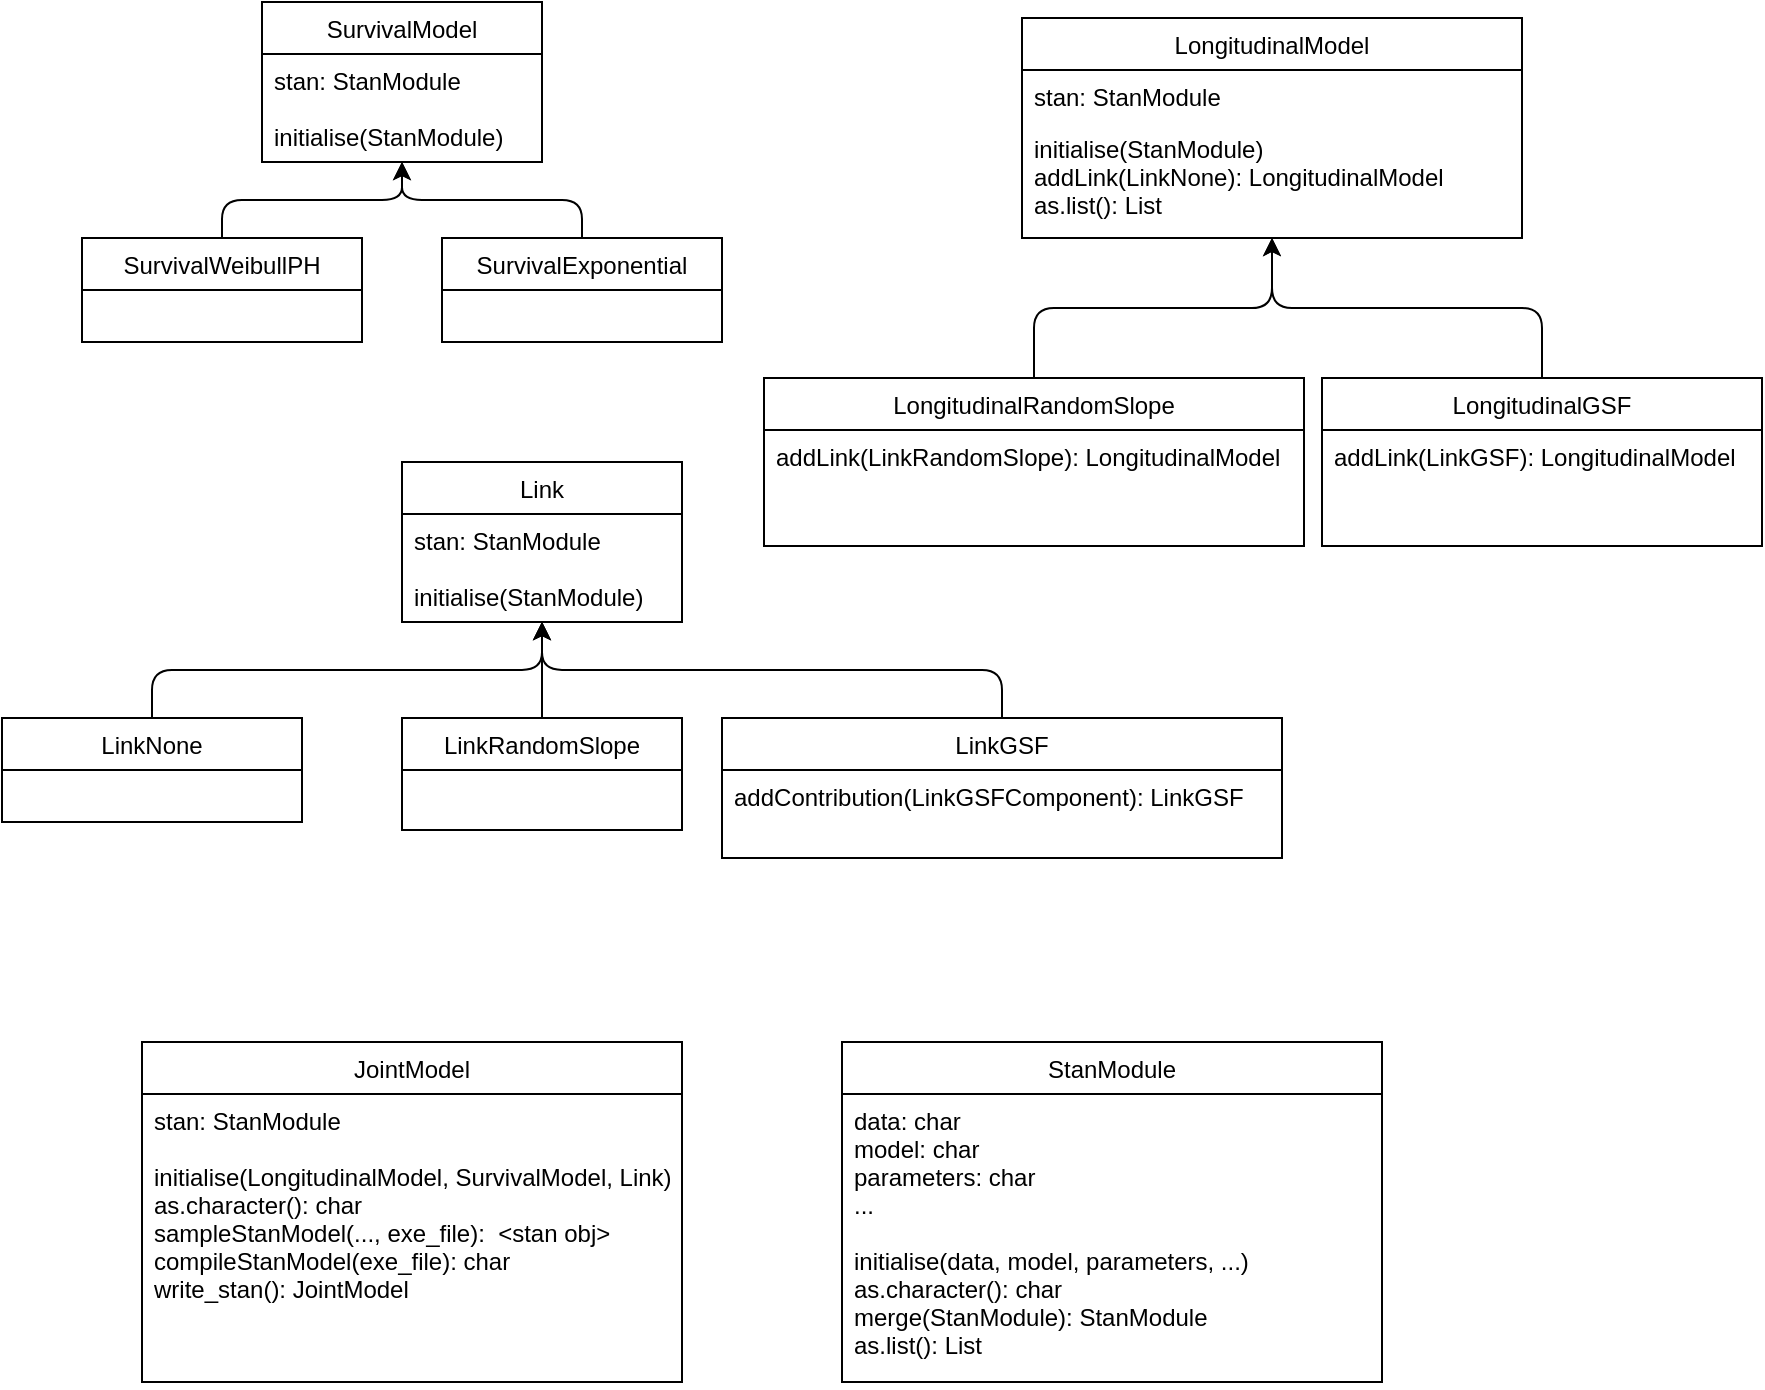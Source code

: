 <mxfile>
    <diagram id="pxi4yPSuGYfxd-NZAxjD" name="Page-1">
        <mxGraphModel dx="975" dy="756" grid="1" gridSize="10" guides="1" tooltips="1" connect="1" arrows="1" fold="1" page="1" pageScale="1" pageWidth="1169" pageHeight="827" math="0" shadow="0">
            <root>
                <mxCell id="0"/>
                <mxCell id="1" parent="0"/>
                <mxCell id="4" value="SurvivalModel" style="swimlane;fontStyle=0;childLayout=stackLayout;horizontal=1;startSize=26;fillColor=none;horizontalStack=0;resizeParent=1;resizeParentMax=0;resizeLast=0;collapsible=1;marginBottom=0;labelBackgroundColor=#FFFFFF;" vertex="1" parent="1">
                    <mxGeometry x="149" y="20" width="140" height="80" as="geometry">
                        <mxRectangle x="70" y="390" width="50" height="26" as="alternateBounds"/>
                    </mxGeometry>
                </mxCell>
                <mxCell id="5" value="stan: StanModule&#10;&#10;initialise(StanModule)" style="text;strokeColor=none;fillColor=none;align=left;verticalAlign=top;spacingLeft=4;spacingRight=4;overflow=hidden;rotatable=0;points=[[0,0.5],[1,0.5]];portConstraint=eastwest;labelBackgroundColor=#FFFFFF;" vertex="1" parent="4">
                    <mxGeometry y="26" width="140" height="54" as="geometry"/>
                </mxCell>
                <mxCell id="16" style="edgeStyle=orthogonalEdgeStyle;html=1;exitX=0.5;exitY=0;exitDx=0;exitDy=0;" edge="1" parent="1" source="8" target="4">
                    <mxGeometry relative="1" as="geometry">
                        <mxPoint x="299" y="247" as="targetPoint"/>
                    </mxGeometry>
                </mxCell>
                <mxCell id="8" value="SurvivalWeibullPH" style="swimlane;fontStyle=0;childLayout=stackLayout;horizontal=1;startSize=26;fillColor=none;horizontalStack=0;resizeParent=1;resizeParentMax=0;resizeLast=0;collapsible=1;marginBottom=0;labelBackgroundColor=#FFFFFF;" vertex="1" parent="1">
                    <mxGeometry x="59" y="138" width="140" height="52" as="geometry">
                        <mxRectangle x="70" y="390" width="50" height="26" as="alternateBounds"/>
                    </mxGeometry>
                </mxCell>
                <mxCell id="17" style="edgeStyle=orthogonalEdgeStyle;html=1;exitX=0.5;exitY=0;exitDx=0;exitDy=0;" edge="1" parent="1" source="12" target="4">
                    <mxGeometry relative="1" as="geometry">
                        <mxPoint x="359" y="240" as="targetPoint"/>
                    </mxGeometry>
                </mxCell>
                <mxCell id="12" value="SurvivalExponential" style="swimlane;fontStyle=0;childLayout=stackLayout;horizontal=1;startSize=26;fillColor=none;horizontalStack=0;resizeParent=1;resizeParentMax=0;resizeLast=0;collapsible=1;marginBottom=0;labelBackgroundColor=#FFFFFF;" vertex="1" parent="1">
                    <mxGeometry x="239" y="138" width="140" height="52" as="geometry">
                        <mxRectangle x="70" y="390" width="50" height="26" as="alternateBounds"/>
                    </mxGeometry>
                </mxCell>
                <mxCell id="19" value="LongitudinalModel" style="swimlane;fontStyle=0;childLayout=stackLayout;horizontal=1;startSize=26;fillColor=none;horizontalStack=0;resizeParent=1;resizeParentMax=0;resizeLast=0;collapsible=1;marginBottom=0;labelBackgroundColor=#FFFFFF;" vertex="1" parent="1">
                    <mxGeometry x="529" y="28" width="250" height="110" as="geometry">
                        <mxRectangle x="70" y="390" width="50" height="26" as="alternateBounds"/>
                    </mxGeometry>
                </mxCell>
                <mxCell id="20" value="stan: StanModule" style="text;strokeColor=none;fillColor=none;align=left;verticalAlign=top;spacingLeft=4;spacingRight=4;overflow=hidden;rotatable=0;points=[[0,0.5],[1,0.5]];portConstraint=eastwest;labelBackgroundColor=#FFFFFF;" vertex="1" parent="19">
                    <mxGeometry y="26" width="250" height="26" as="geometry"/>
                </mxCell>
                <mxCell id="21" value="initialise(StanModule)&#10;addLink(LinkNone): LongitudinalModel&#10;as.list(): List " style="text;strokeColor=none;fillColor=none;align=left;verticalAlign=top;spacingLeft=4;spacingRight=4;overflow=hidden;rotatable=0;points=[[0,0.5],[1,0.5]];portConstraint=eastwest;labelBackgroundColor=#FFFFFF;" vertex="1" parent="19">
                    <mxGeometry y="52" width="250" height="58" as="geometry"/>
                </mxCell>
                <mxCell id="22" style="edgeStyle=orthogonalEdgeStyle;html=1;exitX=0.5;exitY=0;exitDx=0;exitDy=0;" edge="1" parent="1" source="23" target="19">
                    <mxGeometry relative="1" as="geometry">
                        <mxPoint x="569" y="158" as="targetPoint"/>
                    </mxGeometry>
                </mxCell>
                <mxCell id="23" value="LongitudinalRandomSlope" style="swimlane;fontStyle=0;childLayout=stackLayout;horizontal=1;startSize=26;fillColor=none;horizontalStack=0;resizeParent=1;resizeParentMax=0;resizeLast=0;collapsible=1;marginBottom=0;labelBackgroundColor=#FFFFFF;" vertex="1" parent="1">
                    <mxGeometry x="400" y="208" width="270" height="84" as="geometry">
                        <mxRectangle x="70" y="390" width="50" height="26" as="alternateBounds"/>
                    </mxGeometry>
                </mxCell>
                <mxCell id="57" value="addLink(LinkRandomSlope): LongitudinalModel&#10;" style="text;strokeColor=none;fillColor=none;align=left;verticalAlign=top;spacingLeft=4;spacingRight=4;overflow=hidden;rotatable=0;points=[[0,0.5],[1,0.5]];portConstraint=eastwest;labelBackgroundColor=#FFFFFF;" vertex="1" parent="23">
                    <mxGeometry y="26" width="270" height="58" as="geometry"/>
                </mxCell>
                <mxCell id="27" style="edgeStyle=orthogonalEdgeStyle;html=1;exitX=0.5;exitY=0;exitDx=0;exitDy=0;" edge="1" parent="1" source="28" target="19">
                    <mxGeometry relative="1" as="geometry">
                        <mxPoint x="654" y="180" as="targetPoint"/>
                    </mxGeometry>
                </mxCell>
                <mxCell id="28" value="LongitudinalGSF" style="swimlane;fontStyle=0;childLayout=stackLayout;horizontal=1;startSize=26;fillColor=none;horizontalStack=0;resizeParent=1;resizeParentMax=0;resizeLast=0;collapsible=1;marginBottom=0;labelBackgroundColor=#FFFFFF;" vertex="1" parent="1">
                    <mxGeometry x="679" y="208" width="220" height="84" as="geometry">
                        <mxRectangle x="70" y="390" width="50" height="26" as="alternateBounds"/>
                    </mxGeometry>
                </mxCell>
                <mxCell id="58" value="addLink(LinkGSF): LongitudinalModel&#10;" style="text;strokeColor=none;fillColor=none;align=left;verticalAlign=top;spacingLeft=4;spacingRight=4;overflow=hidden;rotatable=0;points=[[0,0.5],[1,0.5]];portConstraint=eastwest;labelBackgroundColor=#FFFFFF;" vertex="1" parent="28">
                    <mxGeometry y="26" width="220" height="58" as="geometry"/>
                </mxCell>
                <mxCell id="32" value="Link" style="swimlane;fontStyle=0;childLayout=stackLayout;horizontal=1;startSize=26;fillColor=none;horizontalStack=0;resizeParent=1;resizeParentMax=0;resizeLast=0;collapsible=1;marginBottom=0;labelBackgroundColor=#FFFFFF;" vertex="1" parent="1">
                    <mxGeometry x="219" y="250" width="140" height="80" as="geometry">
                        <mxRectangle x="70" y="390" width="50" height="26" as="alternateBounds"/>
                    </mxGeometry>
                </mxCell>
                <mxCell id="33" value="stan: StanModule&#10;&#10;initialise(StanModule)" style="text;strokeColor=none;fillColor=none;align=left;verticalAlign=top;spacingLeft=4;spacingRight=4;overflow=hidden;rotatable=0;points=[[0,0.5],[1,0.5]];portConstraint=eastwest;labelBackgroundColor=#FFFFFF;" vertex="1" parent="32">
                    <mxGeometry y="26" width="140" height="54" as="geometry"/>
                </mxCell>
                <mxCell id="35" style="edgeStyle=orthogonalEdgeStyle;html=1;exitX=0.5;exitY=0;exitDx=0;exitDy=0;" edge="1" parent="1" source="36" target="32">
                    <mxGeometry relative="1" as="geometry">
                        <mxPoint x="209" y="387" as="targetPoint"/>
                    </mxGeometry>
                </mxCell>
                <mxCell id="36" value="LinkNone" style="swimlane;fontStyle=0;childLayout=stackLayout;horizontal=1;startSize=26;fillColor=none;horizontalStack=0;resizeParent=1;resizeParentMax=0;resizeLast=0;collapsible=1;marginBottom=0;labelBackgroundColor=#FFFFFF;" vertex="1" parent="1">
                    <mxGeometry x="19" y="378" width="150" height="52" as="geometry">
                        <mxRectangle x="19" y="378" width="50" height="26" as="alternateBounds"/>
                    </mxGeometry>
                </mxCell>
                <mxCell id="40" style="edgeStyle=orthogonalEdgeStyle;html=1;exitX=0.5;exitY=0;exitDx=0;exitDy=0;" edge="1" parent="1" source="41" target="32">
                    <mxGeometry relative="1" as="geometry">
                        <mxPoint x="269" y="380" as="targetPoint"/>
                    </mxGeometry>
                </mxCell>
                <mxCell id="41" value="LinkRandomSlope" style="swimlane;fontStyle=0;childLayout=stackLayout;horizontal=1;startSize=26;fillColor=none;horizontalStack=0;resizeParent=1;resizeParentMax=0;resizeLast=0;collapsible=1;marginBottom=0;labelBackgroundColor=#FFFFFF;" vertex="1" parent="1">
                    <mxGeometry x="219" y="378" width="140" height="56" as="geometry">
                        <mxRectangle x="70" y="390" width="50" height="26" as="alternateBounds"/>
                    </mxGeometry>
                </mxCell>
                <mxCell id="49" style="edgeStyle=orthogonalEdgeStyle;html=1;exitX=0.5;exitY=0;exitDx=0;exitDy=0;" edge="1" parent="1" source="45" target="32">
                    <mxGeometry relative="1" as="geometry"/>
                </mxCell>
                <mxCell id="45" value="LinkGSF" style="swimlane;fontStyle=0;childLayout=stackLayout;horizontal=1;startSize=26;fillColor=none;horizontalStack=0;resizeParent=1;resizeParentMax=0;resizeLast=0;collapsible=1;marginBottom=0;labelBackgroundColor=#FFFFFF;" vertex="1" parent="1">
                    <mxGeometry x="379" y="378" width="280" height="70" as="geometry">
                        <mxRectangle x="70" y="390" width="50" height="26" as="alternateBounds"/>
                    </mxGeometry>
                </mxCell>
                <mxCell id="46" value="addContribution(LinkGSFComponent): LinkGSF" style="text;strokeColor=none;fillColor=none;align=left;verticalAlign=top;spacingLeft=4;spacingRight=4;overflow=hidden;rotatable=0;points=[[0,0.5],[1,0.5]];portConstraint=eastwest;labelBackgroundColor=#FFFFFF;" vertex="1" parent="45">
                    <mxGeometry y="26" width="280" height="44" as="geometry"/>
                </mxCell>
                <mxCell id="50" value="StanModule" style="swimlane;fontStyle=0;childLayout=stackLayout;horizontal=1;startSize=26;fillColor=none;horizontalStack=0;resizeParent=1;resizeParentMax=0;resizeLast=0;collapsible=1;marginBottom=0;labelBackgroundColor=#FFFFFF;" vertex="1" parent="1">
                    <mxGeometry x="439" y="540" width="270" height="170" as="geometry">
                        <mxRectangle x="70" y="390" width="50" height="26" as="alternateBounds"/>
                    </mxGeometry>
                </mxCell>
                <mxCell id="51" value="data: char&#10;model: char&#10;parameters: char&#10;...&#10;&#10;initialise(data, model, parameters, ...)&#10;as.character(): char&#10;merge(StanModule): StanModule&#10;as.list(): List" style="text;strokeColor=none;fillColor=none;align=left;verticalAlign=top;spacingLeft=4;spacingRight=4;overflow=hidden;rotatable=0;points=[[0,0.5],[1,0.5]];portConstraint=eastwest;labelBackgroundColor=#FFFFFF;" vertex="1" parent="50">
                    <mxGeometry y="26" width="270" height="144" as="geometry"/>
                </mxCell>
                <mxCell id="52" value="JointModel" style="swimlane;fontStyle=0;childLayout=stackLayout;horizontal=1;startSize=26;fillColor=none;horizontalStack=0;resizeParent=1;resizeParentMax=0;resizeLast=0;collapsible=1;marginBottom=0;labelBackgroundColor=#FFFFFF;" vertex="1" parent="1">
                    <mxGeometry x="89" y="540" width="270" height="170" as="geometry">
                        <mxRectangle x="89" y="540" width="50" height="26" as="alternateBounds"/>
                    </mxGeometry>
                </mxCell>
                <mxCell id="53" value="stan: StanModule&#10;&#10;initialise(LongitudinalModel, SurvivalModel, Link)&#10;as.character(): char&#10;sampleStanModel(..., exe_file):  &lt;stan obj&gt;&#10;compileStanModel(exe_file): char&#10;write_stan(): JointModel" style="text;strokeColor=none;fillColor=none;align=left;verticalAlign=top;spacingLeft=4;spacingRight=4;overflow=hidden;rotatable=0;points=[[0,0.5],[1,0.5]];portConstraint=eastwest;labelBackgroundColor=#FFFFFF;" vertex="1" parent="52">
                    <mxGeometry y="26" width="270" height="144" as="geometry"/>
                </mxCell>
            </root>
        </mxGraphModel>
    </diagram>
</mxfile>